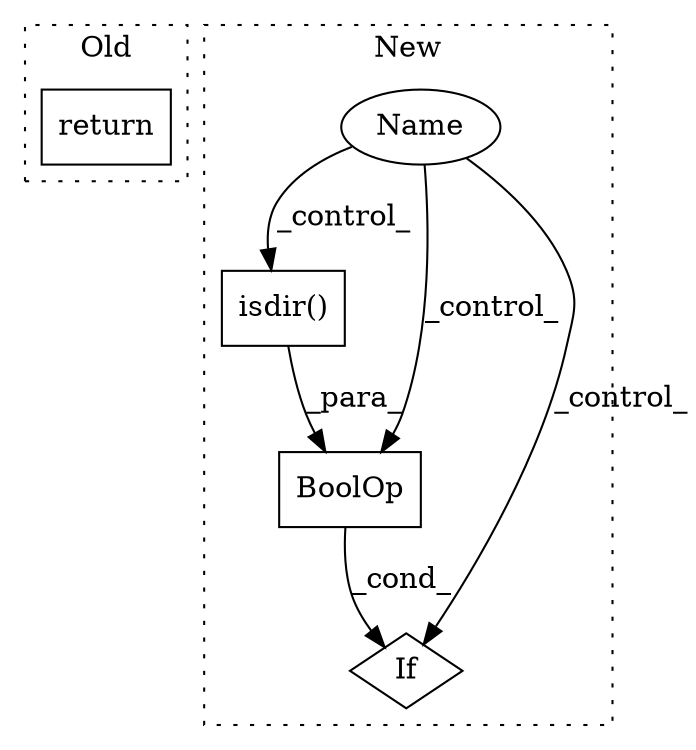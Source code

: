 digraph G {
subgraph cluster0 {
1 [label="return" a="93" s="2936" l="7" shape="box"];
label = "Old";
style="dotted";
}
subgraph cluster1 {
2 [label="isdir()" a="75" s="5698,5728" l="14,1" shape="box"];
3 [label="If" a="96" s="5670" l="3" shape="diamond"];
4 [label="BoolOp" a="72" s="5673" l="56" shape="box"];
5 [label="Name" a="87" s="5409" l="11" shape="ellipse"];
label = "New";
style="dotted";
}
2 -> 4 [label="_para_"];
4 -> 3 [label="_cond_"];
5 -> 2 [label="_control_"];
5 -> 3 [label="_control_"];
5 -> 4 [label="_control_"];
}